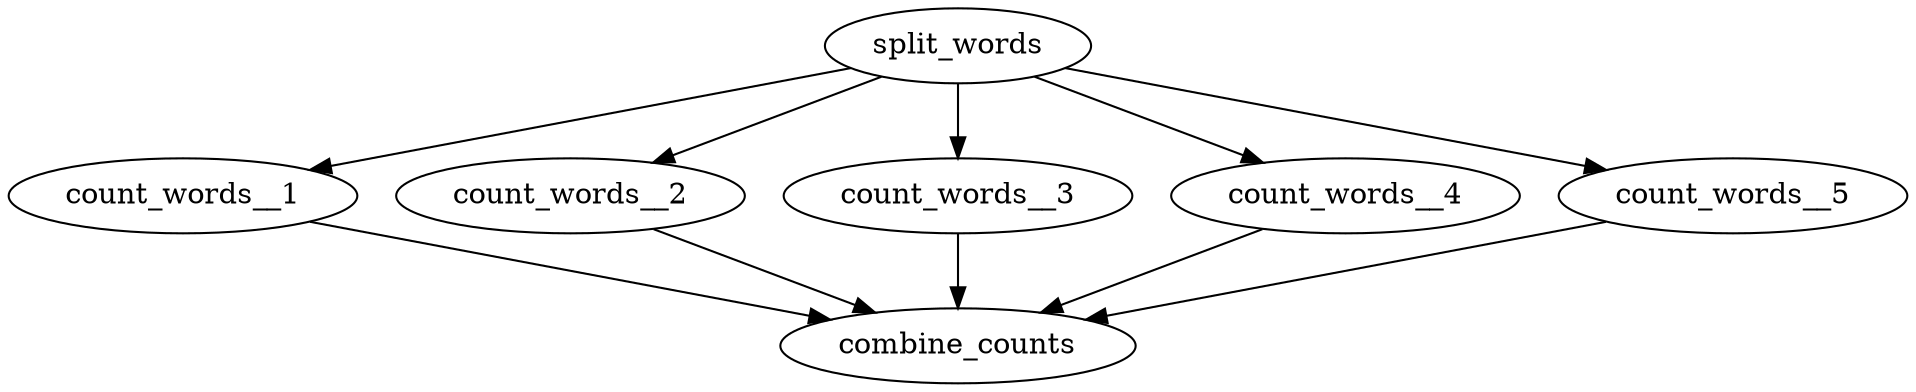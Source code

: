digraph G {
    size = "40, 80";
    split_words -> {count_words__1;count_words__2;count_words__3;count_words__4;count_words__5};
    {count_words__1;count_words__2;count_words__3;count_words__4;count_words__5} -> combine_counts;
}
